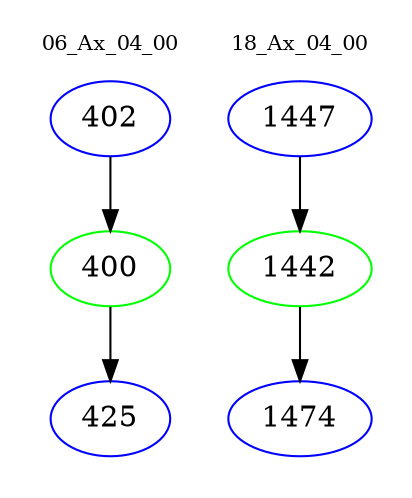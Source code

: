 digraph{
subgraph cluster_0 {
color = white
label = "06_Ax_04_00";
fontsize=10;
T0_402 [label="402", color="blue"]
T0_402 -> T0_400 [color="black"]
T0_400 [label="400", color="green"]
T0_400 -> T0_425 [color="black"]
T0_425 [label="425", color="blue"]
}
subgraph cluster_1 {
color = white
label = "18_Ax_04_00";
fontsize=10;
T1_1447 [label="1447", color="blue"]
T1_1447 -> T1_1442 [color="black"]
T1_1442 [label="1442", color="green"]
T1_1442 -> T1_1474 [color="black"]
T1_1474 [label="1474", color="blue"]
}
}
